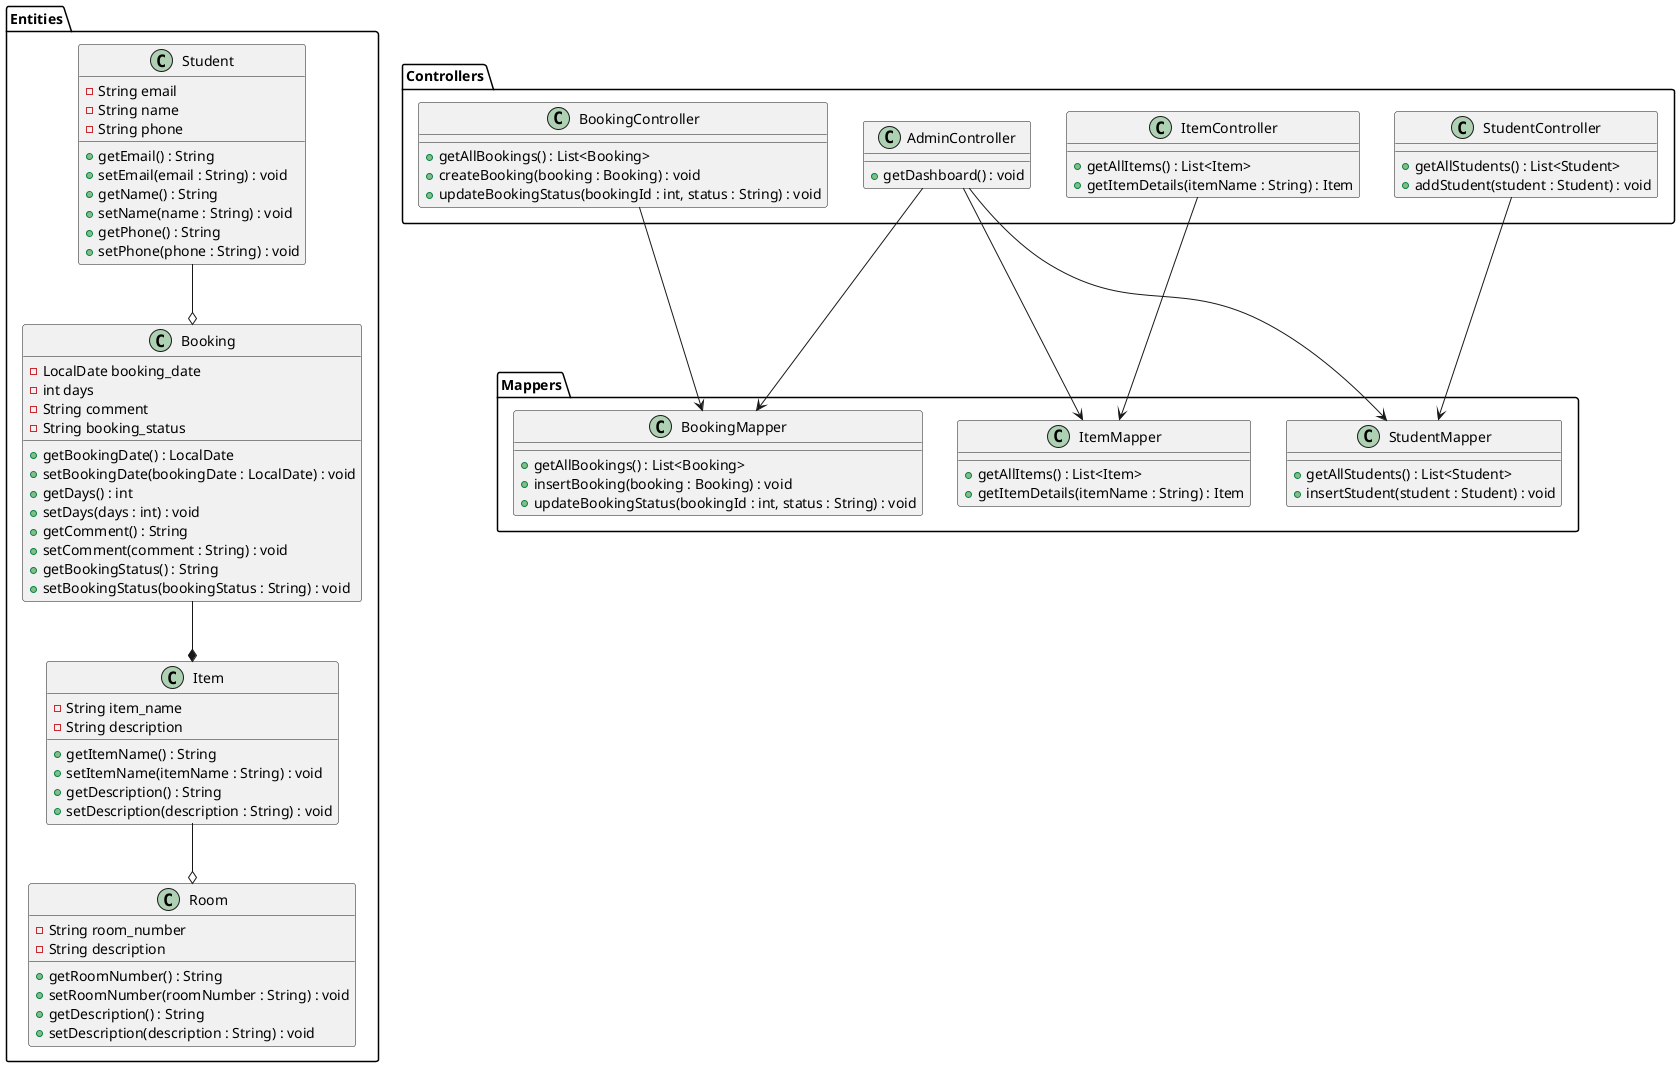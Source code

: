 @startuml

package "Entities" {
    class Student {
        - String email
        - String name
        - String phone
        + getEmail() : String
        + setEmail(email : String) : void
        + getName() : String
        + setName(name : String) : void
        + getPhone() : String
        + setPhone(phone : String) : void
    }

    class Item {
        - String item_name
        - String description
        + getItemName() : String
        + setItemName(itemName : String) : void
        + getDescription() : String
        + setDescription(description : String) : void
    }

    class Booking {
        - LocalDate booking_date
        - int days
        - String comment
        - String booking_status
        + getBookingDate() : LocalDate
        + setBookingDate(bookingDate : LocalDate) : void
        + getDays() : int
        + setDays(days : int) : void
        + getComment() : String
        + setComment(comment : String) : void
        + getBookingStatus() : String
        + setBookingStatus(bookingStatus : String) : void
    }

    class Room {
        - String room_number
        - String description
        + getRoomNumber() : String
        + setRoomNumber(roomNumber : String) : void
        + getDescription() : String
        + setDescription(description : String) : void
    }
}

package "Controllers" {
    class StudentController {
        + getAllStudents() : List<Student>
        + addStudent(student : Student) : void
    }

    class ItemController {
        + getAllItems() : List<Item>
        + getItemDetails(itemName : String) : Item
    }

    class BookingController {
        + getAllBookings() : List<Booking>
        + createBooking(booking : Booking) : void
        + updateBookingStatus(bookingId : int, status : String) : void
    }

    class AdminController {
        + getDashboard() : void
    }
}

package "Mappers" {
    class StudentMapper {
        + getAllStudents() : List<Student>
        + insertStudent(student : Student) : void
    }

    class ItemMapper {
        + getAllItems() : List<Item>
        + getItemDetails(itemName : String) : Item
    }

    class BookingMapper {
        + getAllBookings() : List<Booking>
        + insertBooking(booking : Booking) : void
        + updateBookingStatus(bookingId : int, status : String) : void
    }
}

' Relationships
Student  --o  Booking
Booking --* Item
Item --o Room
StudentController --> StudentMapper
ItemController --> ItemMapper
BookingController --> BookingMapper

AdminController --> StudentMapper
AdminController --> ItemMapper
AdminController --> BookingMapper

@enduml
